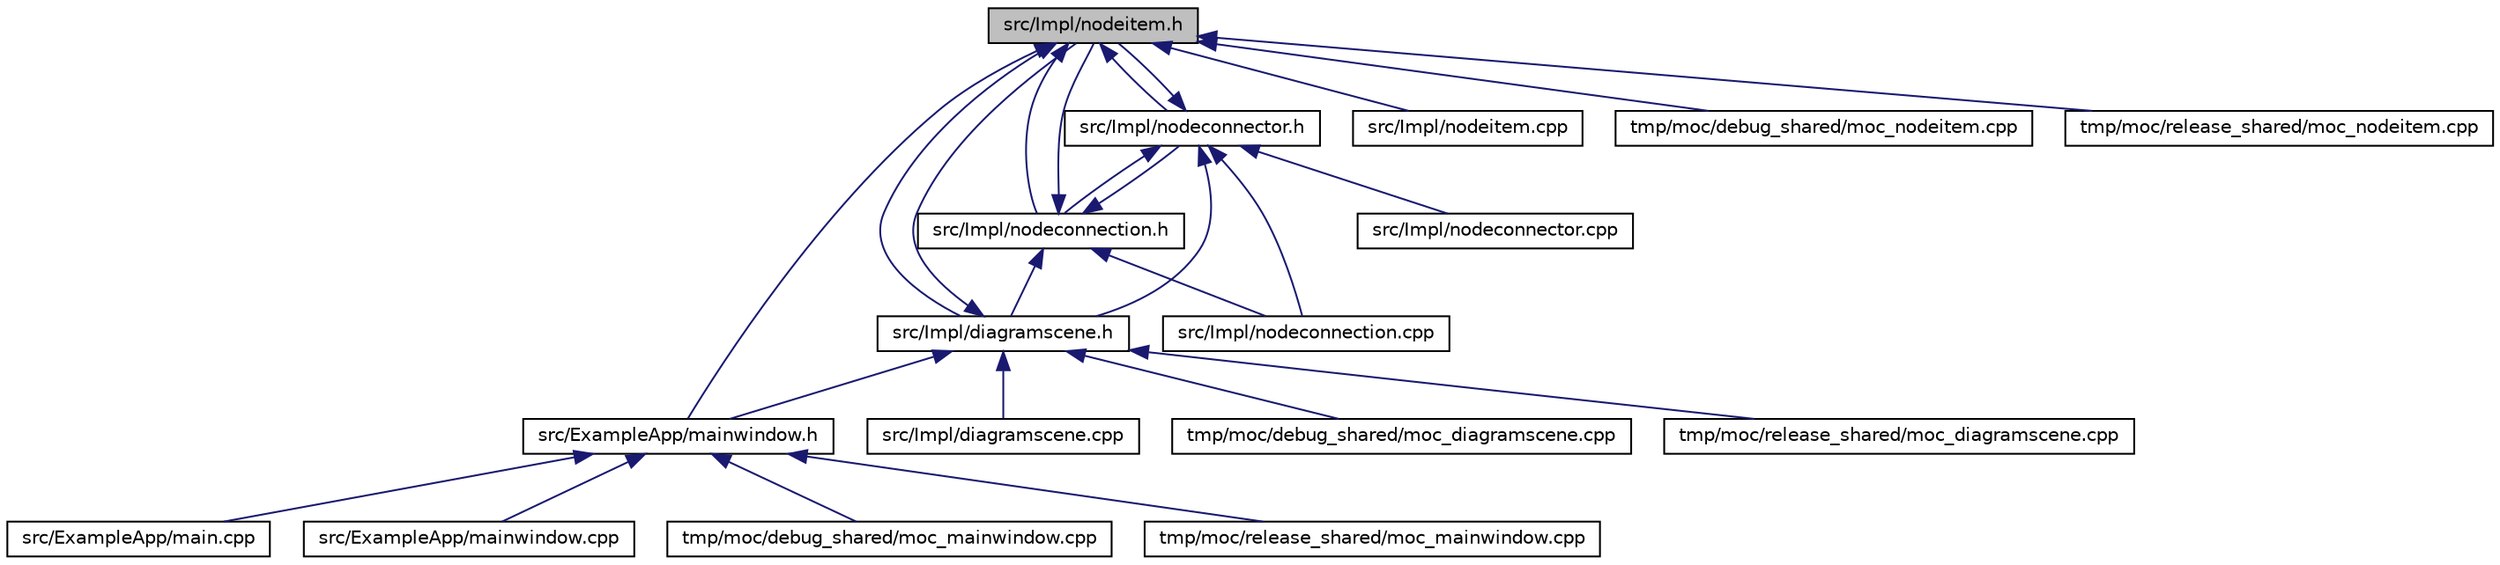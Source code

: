digraph G
{
  edge [fontname="Helvetica",fontsize="10",labelfontname="Helvetica",labelfontsize="10"];
  node [fontname="Helvetica",fontsize="10",shape=record];
  Node1 [label="src/Impl/nodeitem.h",height=0.2,width=0.4,color="black", fillcolor="grey75", style="filled" fontcolor="black"];
  Node1 -> Node2 [dir="back",color="midnightblue",fontsize="10",style="solid",fontname="Helvetica"];
  Node2 [label="src/ExampleApp/mainwindow.h",height=0.2,width=0.4,color="black", fillcolor="white", style="filled",URL="$mainwindow_8h.html"];
  Node2 -> Node3 [dir="back",color="midnightblue",fontsize="10",style="solid",fontname="Helvetica"];
  Node3 [label="src/ExampleApp/main.cpp",height=0.2,width=0.4,color="black", fillcolor="white", style="filled",URL="$main_8cpp.html"];
  Node2 -> Node4 [dir="back",color="midnightblue",fontsize="10",style="solid",fontname="Helvetica"];
  Node4 [label="src/ExampleApp/mainwindow.cpp",height=0.2,width=0.4,color="black", fillcolor="white", style="filled",URL="$mainwindow_8cpp.html"];
  Node2 -> Node5 [dir="back",color="midnightblue",fontsize="10",style="solid",fontname="Helvetica"];
  Node5 [label="tmp/moc/debug_shared/moc_mainwindow.cpp",height=0.2,width=0.4,color="black", fillcolor="white", style="filled",URL="$debug__shared_2moc__mainwindow_8cpp.html"];
  Node2 -> Node6 [dir="back",color="midnightblue",fontsize="10",style="solid",fontname="Helvetica"];
  Node6 [label="tmp/moc/release_shared/moc_mainwindow.cpp",height=0.2,width=0.4,color="black", fillcolor="white", style="filled",URL="$release__shared_2moc__mainwindow_8cpp.html"];
  Node1 -> Node7 [dir="back",color="midnightblue",fontsize="10",style="solid",fontname="Helvetica"];
  Node7 [label="src/Impl/diagramscene.h",height=0.2,width=0.4,color="black", fillcolor="white", style="filled",URL="$diagramscene_8h.html"];
  Node7 -> Node2 [dir="back",color="midnightblue",fontsize="10",style="solid",fontname="Helvetica"];
  Node7 -> Node8 [dir="back",color="midnightblue",fontsize="10",style="solid",fontname="Helvetica"];
  Node8 [label="src/Impl/diagramscene.cpp",height=0.2,width=0.4,color="black", fillcolor="white", style="filled",URL="$diagramscene_8cpp.html"];
  Node7 -> Node1 [dir="back",color="midnightblue",fontsize="10",style="solid",fontname="Helvetica"];
  Node7 -> Node9 [dir="back",color="midnightblue",fontsize="10",style="solid",fontname="Helvetica"];
  Node9 [label="tmp/moc/debug_shared/moc_diagramscene.cpp",height=0.2,width=0.4,color="black", fillcolor="white", style="filled",URL="$debug__shared_2moc__diagramscene_8cpp.html"];
  Node7 -> Node10 [dir="back",color="midnightblue",fontsize="10",style="solid",fontname="Helvetica"];
  Node10 [label="tmp/moc/release_shared/moc_diagramscene.cpp",height=0.2,width=0.4,color="black", fillcolor="white", style="filled",URL="$release__shared_2moc__diagramscene_8cpp.html"];
  Node1 -> Node11 [dir="back",color="midnightblue",fontsize="10",style="solid",fontname="Helvetica"];
  Node11 [label="src/Impl/nodeconnector.h",height=0.2,width=0.4,color="black", fillcolor="white", style="filled",URL="$nodeconnector_8h.html"];
  Node11 -> Node1 [dir="back",color="midnightblue",fontsize="10",style="solid",fontname="Helvetica"];
  Node11 -> Node12 [dir="back",color="midnightblue",fontsize="10",style="solid",fontname="Helvetica"];
  Node12 [label="src/Impl/nodeconnection.h",height=0.2,width=0.4,color="black", fillcolor="white", style="filled",URL="$nodeconnection_8h.html"];
  Node12 -> Node11 [dir="back",color="midnightblue",fontsize="10",style="solid",fontname="Helvetica"];
  Node12 -> Node1 [dir="back",color="midnightblue",fontsize="10",style="solid",fontname="Helvetica"];
  Node12 -> Node7 [dir="back",color="midnightblue",fontsize="10",style="solid",fontname="Helvetica"];
  Node12 -> Node13 [dir="back",color="midnightblue",fontsize="10",style="solid",fontname="Helvetica"];
  Node13 [label="src/Impl/nodeconnection.cpp",height=0.2,width=0.4,color="black", fillcolor="white", style="filled",URL="$nodeconnection_8cpp.html"];
  Node11 -> Node7 [dir="back",color="midnightblue",fontsize="10",style="solid",fontname="Helvetica"];
  Node11 -> Node13 [dir="back",color="midnightblue",fontsize="10",style="solid",fontname="Helvetica"];
  Node11 -> Node14 [dir="back",color="midnightblue",fontsize="10",style="solid",fontname="Helvetica"];
  Node14 [label="src/Impl/nodeconnector.cpp",height=0.2,width=0.4,color="black", fillcolor="white", style="filled",URL="$nodeconnector_8cpp.html"];
  Node1 -> Node12 [dir="back",color="midnightblue",fontsize="10",style="solid",fontname="Helvetica"];
  Node1 -> Node15 [dir="back",color="midnightblue",fontsize="10",style="solid",fontname="Helvetica"];
  Node15 [label="src/Impl/nodeitem.cpp",height=0.2,width=0.4,color="black", fillcolor="white", style="filled",URL="$nodeitem_8cpp.html"];
  Node1 -> Node16 [dir="back",color="midnightblue",fontsize="10",style="solid",fontname="Helvetica"];
  Node16 [label="tmp/moc/debug_shared/moc_nodeitem.cpp",height=0.2,width=0.4,color="black", fillcolor="white", style="filled",URL="$debug__shared_2moc__nodeitem_8cpp.html"];
  Node1 -> Node17 [dir="back",color="midnightblue",fontsize="10",style="solid",fontname="Helvetica"];
  Node17 [label="tmp/moc/release_shared/moc_nodeitem.cpp",height=0.2,width=0.4,color="black", fillcolor="white", style="filled",URL="$release__shared_2moc__nodeitem_8cpp.html"];
}
